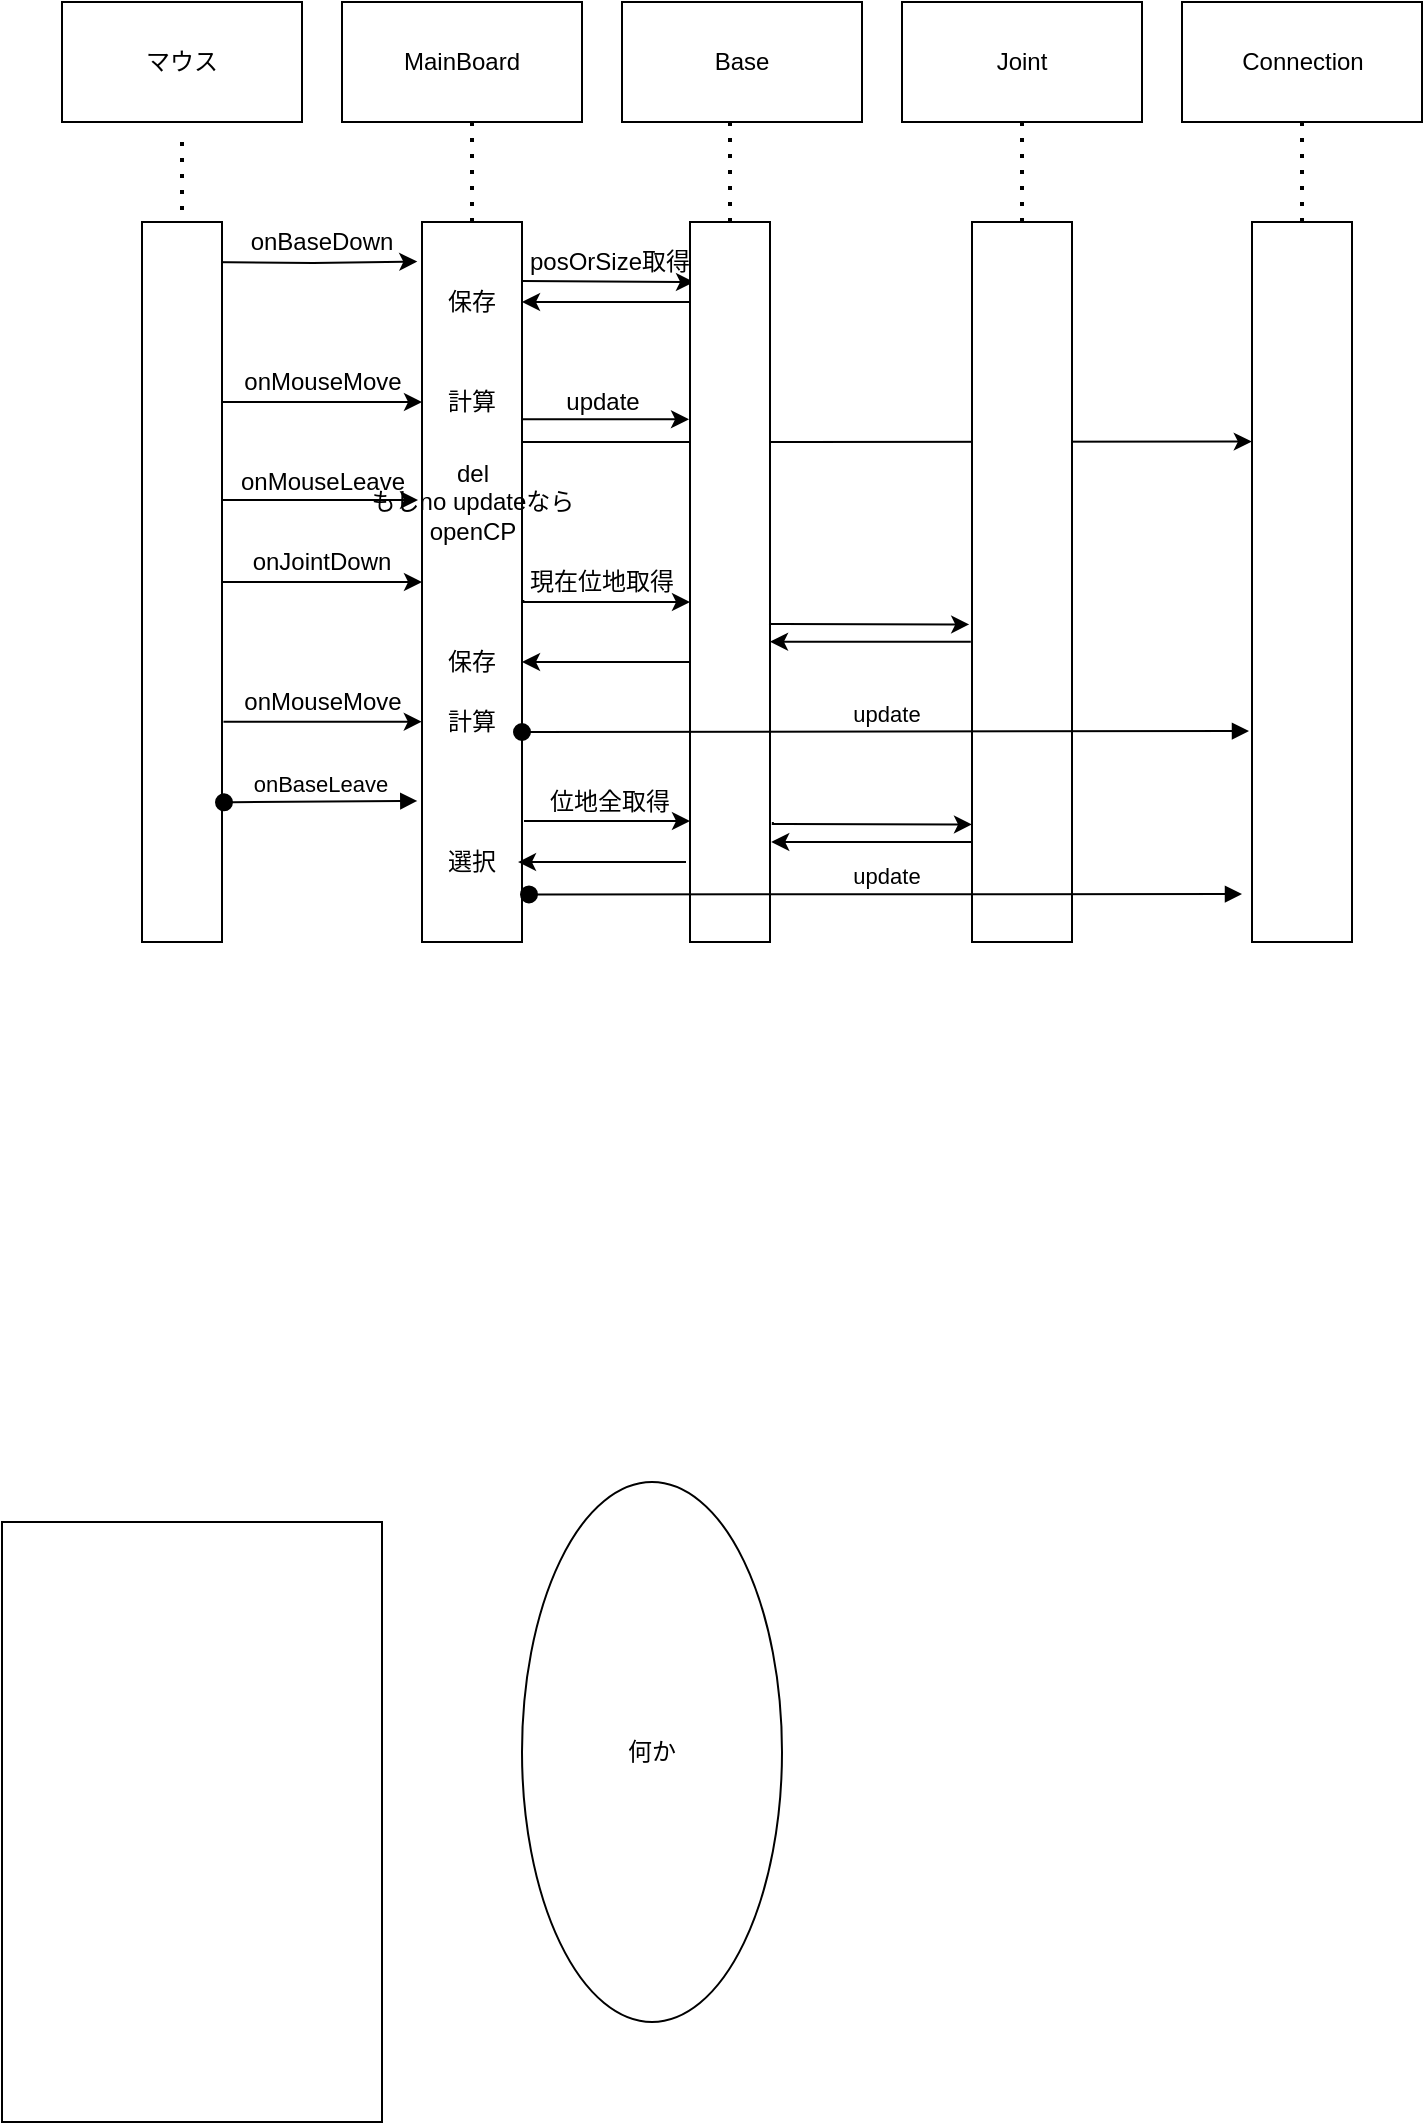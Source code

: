 <mxfile version="14.3.0" type="device"><diagram id="YcCWtEeZUfXyaZB70E29" name="ページ1"><mxGraphModel dx="476" dy="784" grid="1" gridSize="10" guides="1" tooltips="1" connect="1" arrows="1" fold="1" page="1" pageScale="1" pageWidth="827" pageHeight="1169" math="0" shadow="0"><root><mxCell id="0"/><mxCell id="1" parent="0"/><mxCell id="XhJ9dSIlLuVmLPds6rHa-19" style="edgeStyle=orthogonalEdgeStyle;rounded=0;orthogonalLoop=1;jettySize=auto;html=1;entryX=-0.047;entryY=0.055;entryDx=0;entryDy=0;strokeColor=#000000;entryPerimeter=0;" edge="1" parent="1" target="XhJ9dSIlLuVmLPds6rHa-8"><mxGeometry relative="1" as="geometry"><mxPoint x="130" y="220" as="sourcePoint"/></mxGeometry></mxCell><mxCell id="XhJ9dSIlLuVmLPds6rHa-32" style="edgeStyle=orthogonalEdgeStyle;rounded=0;orthogonalLoop=1;jettySize=auto;html=1;exitX=1;exitY=0.25;exitDx=0;exitDy=0;entryX=0;entryY=0.25;entryDx=0;entryDy=0;strokeColor=#000000;" edge="1" parent="1" source="XhJ9dSIlLuVmLPds6rHa-3" target="XhJ9dSIlLuVmLPds6rHa-8"><mxGeometry relative="1" as="geometry"><Array as="points"><mxPoint x="190" y="290"/><mxPoint x="190" y="290"/></Array></mxGeometry></mxCell><mxCell id="XhJ9dSIlLuVmLPds6rHa-41" style="edgeStyle=orthogonalEdgeStyle;rounded=0;orthogonalLoop=1;jettySize=auto;html=1;strokeColor=#000000;" edge="1" parent="1" source="XhJ9dSIlLuVmLPds6rHa-3"><mxGeometry relative="1" as="geometry"><mxPoint x="238" y="339" as="targetPoint"/><Array as="points"><mxPoint x="238" y="339"/><mxPoint x="238" y="339"/></Array></mxGeometry></mxCell><mxCell id="XhJ9dSIlLuVmLPds6rHa-53" style="edgeStyle=orthogonalEdgeStyle;rounded=0;orthogonalLoop=1;jettySize=auto;html=1;entryX=0;entryY=0.5;entryDx=0;entryDy=0;strokeColor=#000000;fontFamily=Helvetica;" edge="1" parent="1" source="XhJ9dSIlLuVmLPds6rHa-3" target="XhJ9dSIlLuVmLPds6rHa-8"><mxGeometry relative="1" as="geometry"/></mxCell><mxCell id="XhJ9dSIlLuVmLPds6rHa-66" style="edgeStyle=orthogonalEdgeStyle;rounded=0;orthogonalLoop=1;jettySize=auto;html=1;exitX=1.018;exitY=0.694;exitDx=0;exitDy=0;entryX=-0.002;entryY=0.694;entryDx=0;entryDy=0;strokeColor=#000000;fontFamily=Helvetica;exitPerimeter=0;entryPerimeter=0;" edge="1" parent="1" source="XhJ9dSIlLuVmLPds6rHa-3" target="XhJ9dSIlLuVmLPds6rHa-8"><mxGeometry relative="1" as="geometry"><Array as="points"/></mxGeometry></mxCell><mxCell id="XhJ9dSIlLuVmLPds6rHa-3" value="" style="rounded=0;whiteSpace=wrap;html=1;" vertex="1" parent="1"><mxGeometry x="100" y="200" width="40" height="360" as="geometry"/></mxCell><mxCell id="XhJ9dSIlLuVmLPds6rHa-5" value="" style="edgeStyle=orthogonalEdgeStyle;rounded=0;orthogonalLoop=1;jettySize=auto;html=1;strokeColor=none;" edge="1" parent="1" source="XhJ9dSIlLuVmLPds6rHa-4" target="XhJ9dSIlLuVmLPds6rHa-3"><mxGeometry relative="1" as="geometry"/></mxCell><mxCell id="XhJ9dSIlLuVmLPds6rHa-4" value="マウス" style="rounded=0;whiteSpace=wrap;html=1;" vertex="1" parent="1"><mxGeometry x="60" y="90" width="120" height="60" as="geometry"/></mxCell><mxCell id="XhJ9dSIlLuVmLPds6rHa-7" value="" style="endArrow=none;dashed=1;html=1;dashPattern=1 3;strokeWidth=2;entryX=0.5;entryY=0;entryDx=0;entryDy=0;" edge="1" parent="1" target="XhJ9dSIlLuVmLPds6rHa-3"><mxGeometry width="50" height="50" relative="1" as="geometry"><mxPoint x="120" y="160" as="sourcePoint"/><mxPoint x="410" y="370" as="targetPoint"/></mxGeometry></mxCell><mxCell id="XhJ9dSIlLuVmLPds6rHa-23" style="edgeStyle=orthogonalEdgeStyle;rounded=0;orthogonalLoop=1;jettySize=auto;html=1;strokeColor=#000000;exitX=1.005;exitY=0.082;exitDx=0;exitDy=0;exitPerimeter=0;" edge="1" parent="1" source="XhJ9dSIlLuVmLPds6rHa-8"><mxGeometry relative="1" as="geometry"><mxPoint x="284" y="230" as="sourcePoint"/><mxPoint x="376" y="230" as="targetPoint"/><Array as="points"><mxPoint x="376" y="230"/></Array></mxGeometry></mxCell><mxCell id="XhJ9dSIlLuVmLPds6rHa-35" style="edgeStyle=orthogonalEdgeStyle;rounded=0;orthogonalLoop=1;jettySize=auto;html=1;exitX=0.98;exitY=0.281;exitDx=0;exitDy=0;entryX=-0.012;entryY=0.274;entryDx=0;entryDy=0;strokeColor=#000000;entryPerimeter=0;exitPerimeter=0;" edge="1" parent="1" source="XhJ9dSIlLuVmLPds6rHa-8" target="XhJ9dSIlLuVmLPds6rHa-10"><mxGeometry relative="1" as="geometry"><Array as="points"><mxPoint x="290" y="301"/><mxPoint x="290" y="299"/></Array></mxGeometry></mxCell><mxCell id="XhJ9dSIlLuVmLPds6rHa-40" value="" style="edgeStyle=orthogonalEdgeStyle;rounded=0;orthogonalLoop=1;jettySize=auto;html=1;strokeColor=#000000;entryX=-0.002;entryY=0.305;entryDx=0;entryDy=0;entryPerimeter=0;" edge="1" parent="1" source="XhJ9dSIlLuVmLPds6rHa-8" target="XhJ9dSIlLuVmLPds6rHa-70"><mxGeometry relative="1" as="geometry"><mxPoint x="610" y="310" as="targetPoint"/><Array as="points"><mxPoint x="430" y="310"/><mxPoint x="430" y="310"/></Array></mxGeometry></mxCell><mxCell id="XhJ9dSIlLuVmLPds6rHa-8" value="" style="rounded=0;whiteSpace=wrap;html=1;" vertex="1" parent="1"><mxGeometry x="240" y="200" width="50" height="360" as="geometry"/></mxCell><mxCell id="XhJ9dSIlLuVmLPds6rHa-9" value="MainBoard" style="rounded=0;whiteSpace=wrap;html=1;" vertex="1" parent="1"><mxGeometry x="200" y="90" width="120" height="60" as="geometry"/></mxCell><mxCell id="XhJ9dSIlLuVmLPds6rHa-27" value="" style="edgeStyle=orthogonalEdgeStyle;rounded=0;orthogonalLoop=1;jettySize=auto;html=1;strokeColor=#000000;" edge="1" parent="1" source="XhJ9dSIlLuVmLPds6rHa-10" target="XhJ9dSIlLuVmLPds6rHa-8"><mxGeometry relative="1" as="geometry"><Array as="points"><mxPoint x="340" y="240"/><mxPoint x="340" y="240"/></Array></mxGeometry></mxCell><mxCell id="XhJ9dSIlLuVmLPds6rHa-10" value="" style="rounded=0;whiteSpace=wrap;html=1;" vertex="1" parent="1"><mxGeometry x="374" y="200" width="40" height="360" as="geometry"/></mxCell><mxCell id="XhJ9dSIlLuVmLPds6rHa-11" value="Base" style="rounded=0;whiteSpace=wrap;html=1;" vertex="1" parent="1"><mxGeometry x="340" y="90" width="120" height="60" as="geometry"/></mxCell><mxCell id="XhJ9dSIlLuVmLPds6rHa-12" value="Joint" style="rounded=0;whiteSpace=wrap;html=1;" vertex="1" parent="1"><mxGeometry x="480" y="90" width="120" height="60" as="geometry"/></mxCell><mxCell id="XhJ9dSIlLuVmLPds6rHa-13" value="" style="rounded=0;whiteSpace=wrap;html=1;" vertex="1" parent="1"><mxGeometry x="515" y="200" width="50" height="360" as="geometry"/></mxCell><mxCell id="XhJ9dSIlLuVmLPds6rHa-14" value="" style="endArrow=none;dashed=1;html=1;dashPattern=1 3;strokeWidth=2;exitX=0.5;exitY=0;exitDx=0;exitDy=0;" edge="1" parent="1" source="XhJ9dSIlLuVmLPds6rHa-10"><mxGeometry width="50" height="50" relative="1" as="geometry"><mxPoint x="420" y="410" as="sourcePoint"/><mxPoint x="394" y="150" as="targetPoint"/></mxGeometry></mxCell><mxCell id="XhJ9dSIlLuVmLPds6rHa-15" value="" style="endArrow=none;dashed=1;html=1;dashPattern=1 3;strokeWidth=2;exitX=0.5;exitY=0;exitDx=0;exitDy=0;" edge="1" parent="1" source="XhJ9dSIlLuVmLPds6rHa-8"><mxGeometry width="50" height="50" relative="1" as="geometry"><mxPoint x="420" y="410" as="sourcePoint"/><mxPoint x="265" y="150" as="targetPoint"/></mxGeometry></mxCell><mxCell id="XhJ9dSIlLuVmLPds6rHa-16" value="" style="endArrow=none;dashed=1;html=1;dashPattern=1 3;strokeWidth=2;entryX=0.5;entryY=1;entryDx=0;entryDy=0;exitX=0.5;exitY=0;exitDx=0;exitDy=0;" edge="1" parent="1" source="XhJ9dSIlLuVmLPds6rHa-13" target="XhJ9dSIlLuVmLPds6rHa-12"><mxGeometry width="50" height="50" relative="1" as="geometry"><mxPoint x="420" y="410" as="sourcePoint"/><mxPoint x="470" y="360" as="targetPoint"/></mxGeometry></mxCell><mxCell id="XhJ9dSIlLuVmLPds6rHa-20" value="onBaseDown" style="text;html=1;strokeColor=none;fillColor=none;align=center;verticalAlign=middle;whiteSpace=wrap;rounded=0;" vertex="1" parent="1"><mxGeometry x="170" y="200" width="40" height="20" as="geometry"/></mxCell><mxCell id="XhJ9dSIlLuVmLPds6rHa-24" value="posOrSize取得" style="text;html=1;strokeColor=none;fillColor=none;align=center;verticalAlign=middle;whiteSpace=wrap;rounded=0;" vertex="1" parent="1"><mxGeometry x="289" y="210" width="90" height="20" as="geometry"/></mxCell><mxCell id="XhJ9dSIlLuVmLPds6rHa-30" value="何か" style="ellipse;whiteSpace=wrap;html=1;" vertex="1" parent="1"><mxGeometry x="290" y="830" width="130" height="270" as="geometry"/></mxCell><mxCell id="XhJ9dSIlLuVmLPds6rHa-31" value="" style="rounded=0;whiteSpace=wrap;html=1;" vertex="1" parent="1"><mxGeometry x="30" y="850" width="190" height="300" as="geometry"/></mxCell><mxCell id="XhJ9dSIlLuVmLPds6rHa-33" value="onMouseMove" style="text;html=1;align=center;verticalAlign=middle;resizable=0;points=[];autosize=1;" vertex="1" parent="1"><mxGeometry x="145" y="270" width="90" height="20" as="geometry"/></mxCell><mxCell id="XhJ9dSIlLuVmLPds6rHa-36" value="update" style="text;html=1;align=center;verticalAlign=middle;resizable=0;points=[];autosize=1;" vertex="1" parent="1"><mxGeometry x="305" y="280" width="50" height="20" as="geometry"/></mxCell><mxCell id="XhJ9dSIlLuVmLPds6rHa-42" value="onMouseLeave" style="text;html=1;align=center;verticalAlign=middle;resizable=0;points=[];autosize=1;" vertex="1" parent="1"><mxGeometry x="140" y="320" width="100" height="20" as="geometry"/></mxCell><mxCell id="XhJ9dSIlLuVmLPds6rHa-45" value="保存" style="text;html=1;strokeColor=none;fillColor=none;align=center;verticalAlign=middle;whiteSpace=wrap;rounded=0;" vertex="1" parent="1"><mxGeometry x="245" y="230" width="40" height="20" as="geometry"/></mxCell><mxCell id="XhJ9dSIlLuVmLPds6rHa-47" value="計算" style="text;html=1;strokeColor=none;fillColor=none;align=center;verticalAlign=middle;whiteSpace=wrap;rounded=0;" vertex="1" parent="1"><mxGeometry x="245" y="280" width="40" height="20" as="geometry"/></mxCell><mxCell id="XhJ9dSIlLuVmLPds6rHa-48" value="del&lt;br&gt;もしno updateならopenCP" style="text;html=1;strokeColor=none;fillColor=none;align=center;verticalAlign=middle;whiteSpace=wrap;rounded=0;" vertex="1" parent="1"><mxGeometry x="212.5" y="330" width="105" height="20" as="geometry"/></mxCell><mxCell id="XhJ9dSIlLuVmLPds6rHa-54" value="onJointDown" style="text;html=1;strokeColor=none;fillColor=none;align=center;verticalAlign=middle;whiteSpace=wrap;rounded=0;fontFamily=Helvetica;" vertex="1" parent="1"><mxGeometry x="170" y="360" width="40" height="20" as="geometry"/></mxCell><mxCell id="XhJ9dSIlLuVmLPds6rHa-56" value="" style="edgeStyle=orthogonalEdgeStyle;rounded=0;orthogonalLoop=1;jettySize=auto;html=1;strokeColor=#000000;entryX=1;entryY=0.583;entryDx=0;entryDy=0;entryPerimeter=0;exitX=-0.012;exitY=0.583;exitDx=0;exitDy=0;exitPerimeter=0;" edge="1" parent="1" source="XhJ9dSIlLuVmLPds6rHa-13" target="XhJ9dSIlLuVmLPds6rHa-10"><mxGeometry relative="1" as="geometry"><mxPoint x="513" y="410" as="sourcePoint"/><mxPoint x="430" y="410" as="targetPoint"/><Array as="points"/></mxGeometry></mxCell><mxCell id="XhJ9dSIlLuVmLPds6rHa-57" value="" style="edgeStyle=orthogonalEdgeStyle;rounded=0;orthogonalLoop=1;jettySize=auto;html=1;strokeColor=#000000;exitX=1.013;exitY=0.525;exitDx=0;exitDy=0;exitPerimeter=0;" edge="1" parent="1" source="XhJ9dSIlLuVmLPds6rHa-8" target="XhJ9dSIlLuVmLPds6rHa-10"><mxGeometry relative="1" as="geometry"><mxPoint x="300" y="390" as="sourcePoint"/><mxPoint x="360" y="391" as="targetPoint"/><Array as="points"><mxPoint x="291" y="390"/></Array></mxGeometry></mxCell><mxCell id="XhJ9dSIlLuVmLPds6rHa-58" value="" style="edgeStyle=orthogonalEdgeStyle;rounded=0;orthogonalLoop=1;jettySize=auto;html=1;strokeColor=#000000;exitX=0.996;exitY=0.163;exitDx=0;exitDy=0;exitPerimeter=0;entryX=-0.028;entryY=0.559;entryDx=0;entryDy=0;entryPerimeter=0;" edge="1" parent="1" target="XhJ9dSIlLuVmLPds6rHa-13"><mxGeometry relative="1" as="geometry"><mxPoint x="414.04" y="400.0" as="sourcePoint"/><mxPoint x="510" y="401" as="targetPoint"/><Array as="points"><mxPoint x="414" y="401"/><mxPoint x="420" y="401"/></Array></mxGeometry></mxCell><mxCell id="XhJ9dSIlLuVmLPds6rHa-59" value="" style="edgeStyle=orthogonalEdgeStyle;rounded=0;orthogonalLoop=1;jettySize=auto;html=1;strokeColor=#000000;exitX=0;exitY=0.611;exitDx=0;exitDy=0;exitPerimeter=0;" edge="1" parent="1" source="XhJ9dSIlLuVmLPds6rHa-10"><mxGeometry relative="1" as="geometry"><mxPoint x="370" y="420" as="sourcePoint"/><mxPoint x="290" y="420" as="targetPoint"/><Array as="points"/></mxGeometry></mxCell><mxCell id="XhJ9dSIlLuVmLPds6rHa-60" value="現在位地取得" style="text;html=1;strokeColor=none;fillColor=none;align=center;verticalAlign=middle;whiteSpace=wrap;rounded=0;" vertex="1" parent="1"><mxGeometry x="290" y="370" width="80" height="20" as="geometry"/></mxCell><mxCell id="XhJ9dSIlLuVmLPds6rHa-61" value="保存" style="text;html=1;strokeColor=none;fillColor=none;align=center;verticalAlign=middle;whiteSpace=wrap;rounded=0;" vertex="1" parent="1"><mxGeometry x="245" y="410" width="40" height="20" as="geometry"/></mxCell><mxCell id="XhJ9dSIlLuVmLPds6rHa-64" value="onMouseMove" style="text;html=1;align=center;verticalAlign=middle;resizable=0;points=[];autosize=1;" vertex="1" parent="1"><mxGeometry x="145" y="430" width="90" height="20" as="geometry"/></mxCell><mxCell id="XhJ9dSIlLuVmLPds6rHa-69" value="Connection" style="html=1;fontFamily=Helvetica;" vertex="1" parent="1"><mxGeometry x="620" y="90" width="120" height="60" as="geometry"/></mxCell><mxCell id="XhJ9dSIlLuVmLPds6rHa-70" value="" style="whiteSpace=wrap;html=1;" vertex="1" parent="1"><mxGeometry x="655" y="200" width="50" height="360" as="geometry"/></mxCell><mxCell id="XhJ9dSIlLuVmLPds6rHa-72" value="" style="endArrow=none;dashed=1;html=1;dashPattern=1 3;strokeWidth=2;fontFamily=Helvetica;exitX=0.5;exitY=1;exitDx=0;exitDy=0;entryX=0.5;entryY=0;entryDx=0;entryDy=0;" edge="1" parent="1" source="XhJ9dSIlLuVmLPds6rHa-69" target="XhJ9dSIlLuVmLPds6rHa-70"><mxGeometry width="50" height="50" relative="1" as="geometry"><mxPoint x="600" y="430" as="sourcePoint"/><mxPoint x="650" y="380" as="targetPoint"/></mxGeometry></mxCell><mxCell id="XhJ9dSIlLuVmLPds6rHa-73" value="update" style="html=1;verticalAlign=bottom;startArrow=oval;startFill=1;endArrow=block;startSize=8;strokeColor=#000000;fontFamily=Helvetica;entryX=-0.03;entryY=0.707;entryDx=0;entryDy=0;entryPerimeter=0;" edge="1" parent="1" target="XhJ9dSIlLuVmLPds6rHa-70"><mxGeometry width="60" relative="1" as="geometry"><mxPoint x="290" y="455" as="sourcePoint"/><mxPoint x="420" y="430" as="targetPoint"/></mxGeometry></mxCell><mxCell id="XhJ9dSIlLuVmLPds6rHa-75" value="計算" style="text;html=1;strokeColor=none;fillColor=none;align=center;verticalAlign=middle;whiteSpace=wrap;rounded=0;" vertex="1" parent="1"><mxGeometry x="245" y="440" width="40" height="20" as="geometry"/></mxCell><mxCell id="XhJ9dSIlLuVmLPds6rHa-77" value="onBaseLeave" style="html=1;verticalAlign=bottom;startArrow=oval;startFill=1;endArrow=block;startSize=8;strokeColor=#000000;fontFamily=Helvetica;exitX=1.025;exitY=0.806;exitDx=0;exitDy=0;exitPerimeter=0;entryX=-0.047;entryY=0.804;entryDx=0;entryDy=0;entryPerimeter=0;" edge="1" parent="1" source="XhJ9dSIlLuVmLPds6rHa-3" target="XhJ9dSIlLuVmLPds6rHa-8"><mxGeometry width="60" relative="1" as="geometry"><mxPoint x="400" y="370" as="sourcePoint"/><mxPoint x="460" y="370" as="targetPoint"/></mxGeometry></mxCell><mxCell id="XhJ9dSIlLuVmLPds6rHa-79" value="位地全取得" style="text;html=1;strokeColor=none;fillColor=none;align=center;verticalAlign=middle;whiteSpace=wrap;rounded=0;" vertex="1" parent="1"><mxGeometry x="294" y="480" width="80" height="20" as="geometry"/></mxCell><mxCell id="XhJ9dSIlLuVmLPds6rHa-80" value="" style="edgeStyle=orthogonalEdgeStyle;rounded=0;orthogonalLoop=1;jettySize=auto;html=1;strokeColor=#000000;exitX=0.996;exitY=0.163;exitDx=0;exitDy=0;exitPerimeter=0;entryX=-0.028;entryY=0.559;entryDx=0;entryDy=0;entryPerimeter=0;" edge="1" parent="1"><mxGeometry relative="1" as="geometry"><mxPoint x="415.44" y="500" as="sourcePoint"/><mxPoint x="515.0" y="501.24" as="targetPoint"/><Array as="points"><mxPoint x="415.4" y="501"/><mxPoint x="421.4" y="501"/></Array></mxGeometry></mxCell><mxCell id="XhJ9dSIlLuVmLPds6rHa-81" value="" style="edgeStyle=orthogonalEdgeStyle;rounded=0;orthogonalLoop=1;jettySize=auto;html=1;strokeColor=#000000;entryX=1;entryY=0.583;entryDx=0;entryDy=0;entryPerimeter=0;exitX=-0.012;exitY=0.583;exitDx=0;exitDy=0;exitPerimeter=0;" edge="1" parent="1"><mxGeometry relative="1" as="geometry"><mxPoint x="515.0" y="510.0" as="sourcePoint"/><mxPoint x="414.6" y="510.0" as="targetPoint"/><Array as="points"/></mxGeometry></mxCell><mxCell id="XhJ9dSIlLuVmLPds6rHa-82" value="" style="edgeStyle=orthogonalEdgeStyle;rounded=0;orthogonalLoop=1;jettySize=auto;html=1;strokeColor=#000000;exitX=0;exitY=0.611;exitDx=0;exitDy=0;exitPerimeter=0;" edge="1" parent="1"><mxGeometry relative="1" as="geometry"><mxPoint x="372" y="520" as="sourcePoint"/><mxPoint x="288" y="520.04" as="targetPoint"/><Array as="points"/></mxGeometry></mxCell><mxCell id="XhJ9dSIlLuVmLPds6rHa-83" value="" style="edgeStyle=orthogonalEdgeStyle;rounded=0;orthogonalLoop=1;jettySize=auto;html=1;strokeColor=#000000;exitX=1.02;exitY=0.832;exitDx=0;exitDy=0;exitPerimeter=0;" edge="1" parent="1" source="XhJ9dSIlLuVmLPds6rHa-8" target="XhJ9dSIlLuVmLPds6rHa-10"><mxGeometry relative="1" as="geometry"><mxPoint x="300.65" y="399.0" as="sourcePoint"/><mxPoint x="384" y="399.0" as="targetPoint"/><Array as="points"><mxPoint x="300" y="500"/><mxPoint x="300" y="500"/></Array></mxGeometry></mxCell><mxCell id="XhJ9dSIlLuVmLPds6rHa-84" value="選択" style="text;html=1;strokeColor=none;fillColor=none;align=center;verticalAlign=middle;whiteSpace=wrap;rounded=0;fontFamily=Helvetica;" vertex="1" parent="1"><mxGeometry x="245" y="510" width="40" height="20" as="geometry"/></mxCell><mxCell id="XhJ9dSIlLuVmLPds6rHa-85" value="update" style="html=1;verticalAlign=bottom;startArrow=oval;startFill=1;endArrow=block;startSize=8;strokeColor=#000000;fontFamily=Helvetica;exitX=1.07;exitY=0.934;exitDx=0;exitDy=0;exitPerimeter=0;" edge="1" parent="1" source="XhJ9dSIlLuVmLPds6rHa-8"><mxGeometry width="60" relative="1" as="geometry"><mxPoint x="380" y="360" as="sourcePoint"/><mxPoint x="650" y="536" as="targetPoint"/></mxGeometry></mxCell></root></mxGraphModel></diagram></mxfile>